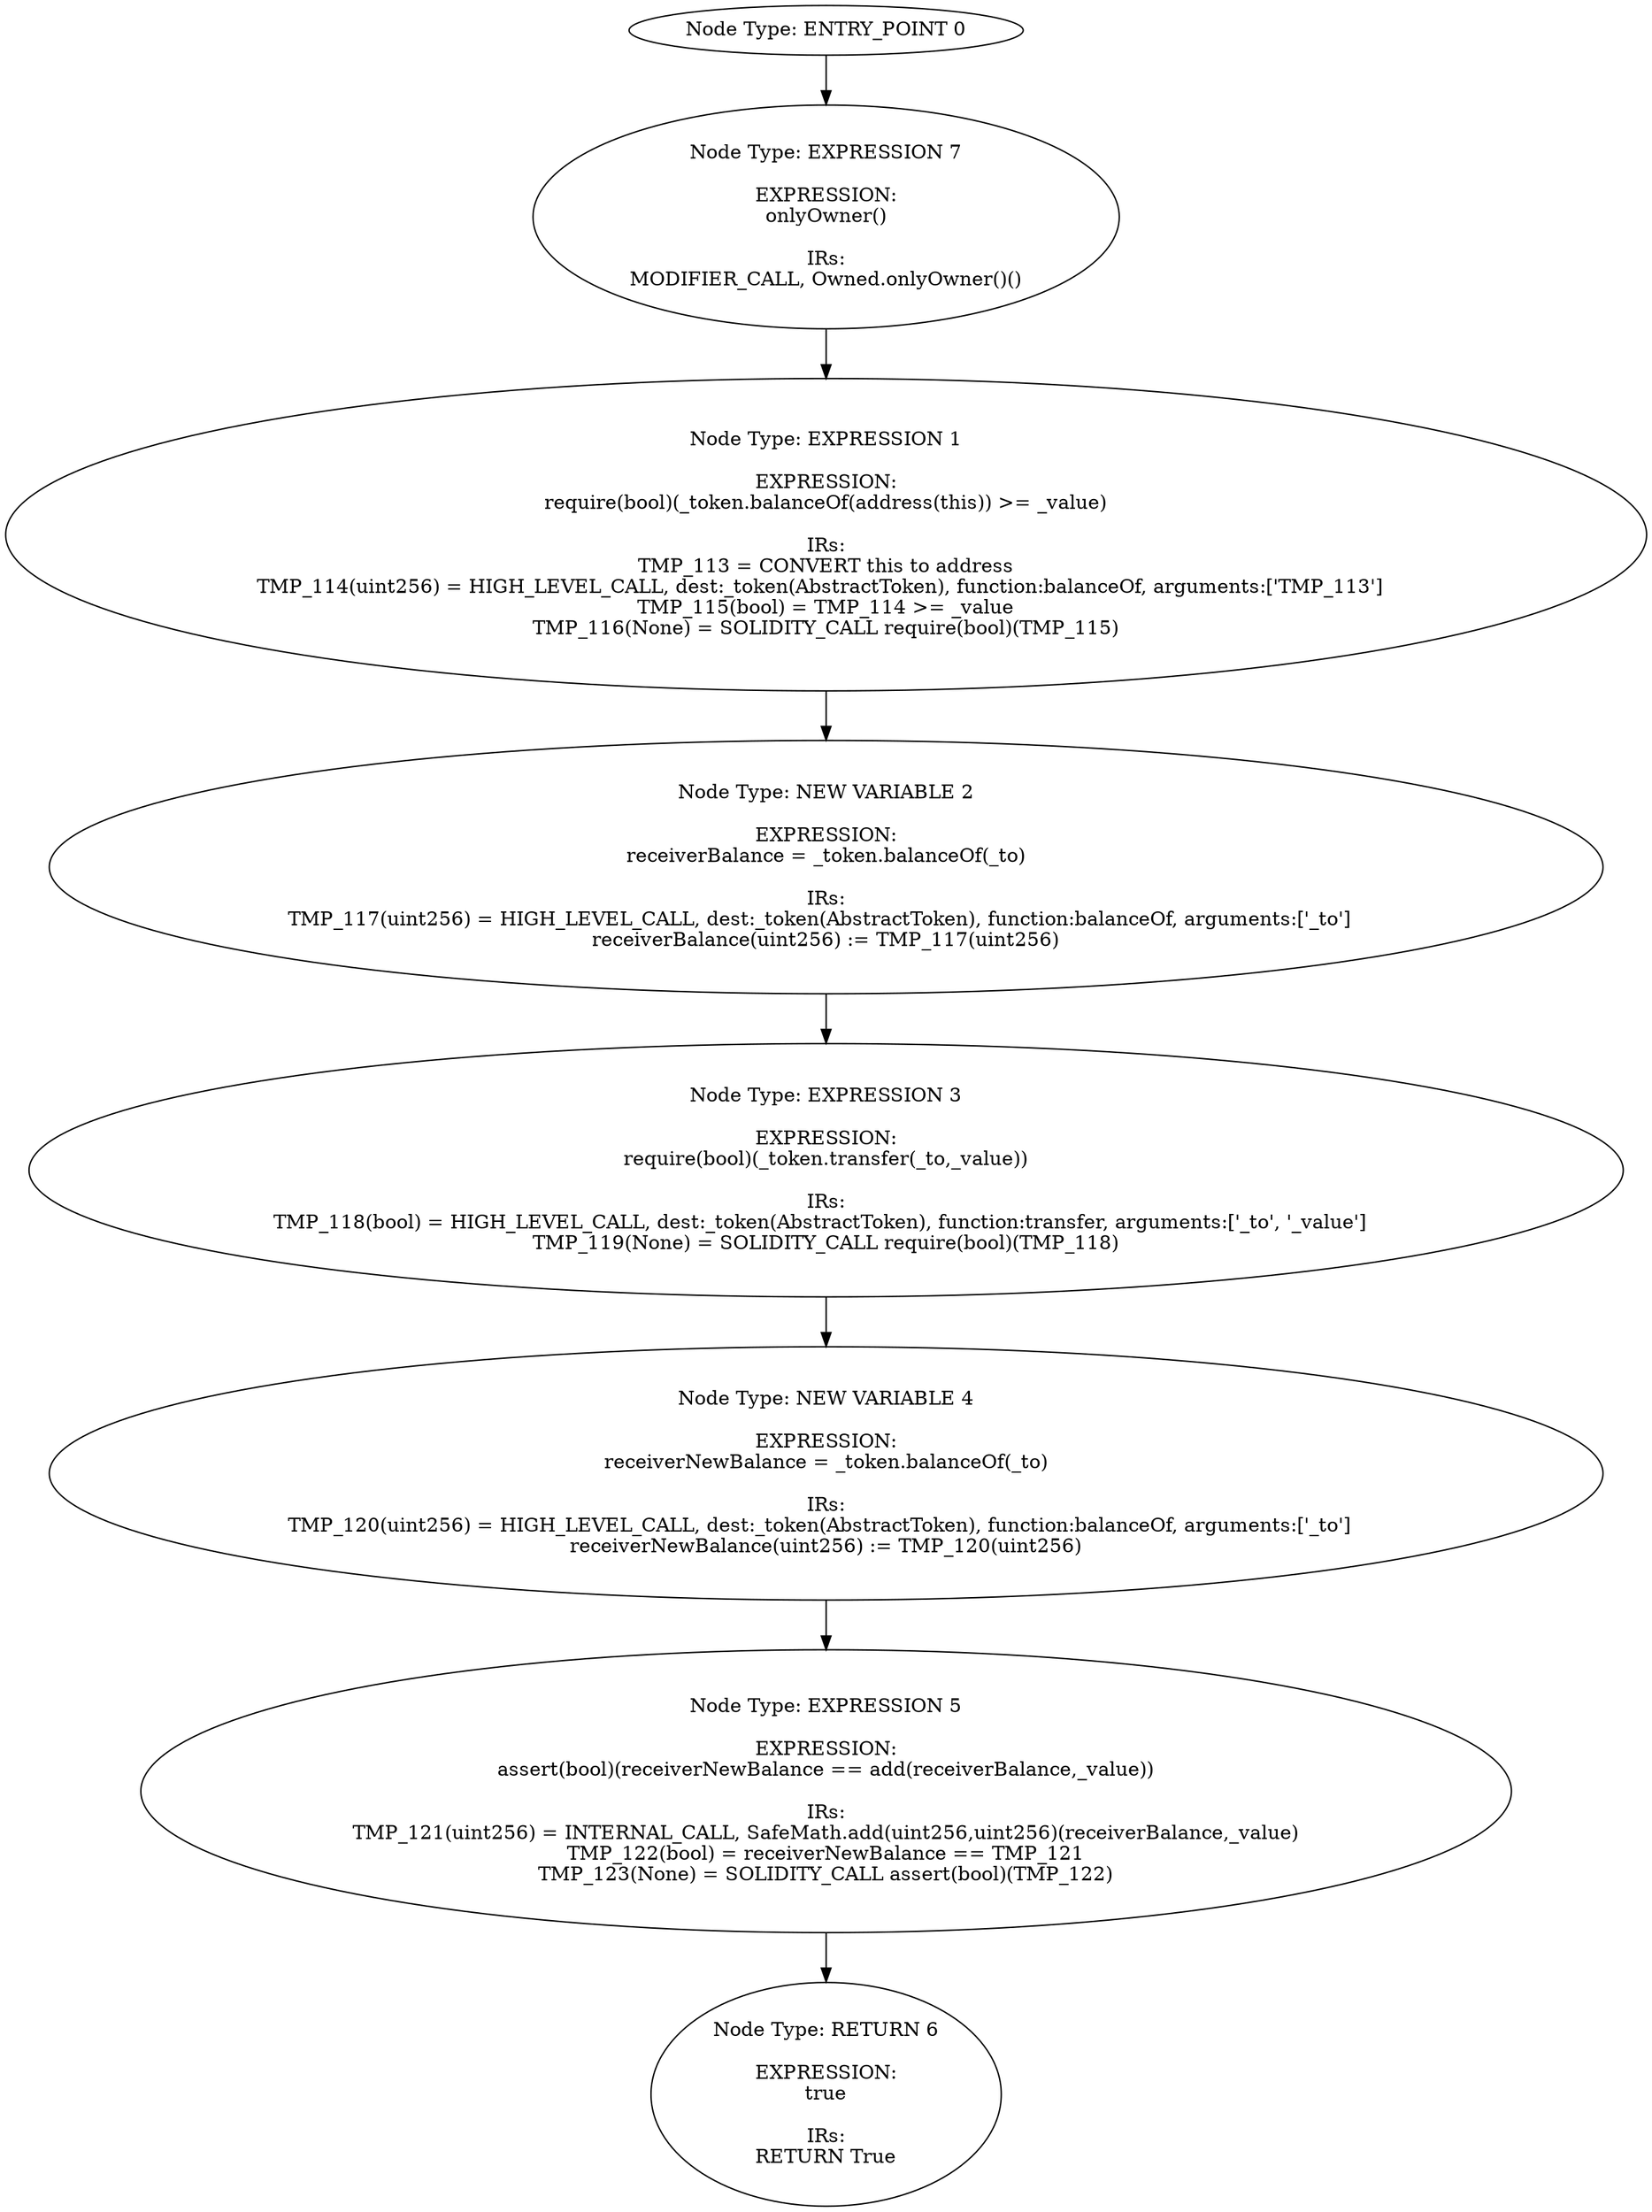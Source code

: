 digraph{
0[label="Node Type: ENTRY_POINT 0
"];
0->7;
1[label="Node Type: EXPRESSION 1

EXPRESSION:
require(bool)(_token.balanceOf(address(this)) >= _value)

IRs:
TMP_113 = CONVERT this to address
TMP_114(uint256) = HIGH_LEVEL_CALL, dest:_token(AbstractToken), function:balanceOf, arguments:['TMP_113']  
TMP_115(bool) = TMP_114 >= _value
TMP_116(None) = SOLIDITY_CALL require(bool)(TMP_115)"];
1->2;
2[label="Node Type: NEW VARIABLE 2

EXPRESSION:
receiverBalance = _token.balanceOf(_to)

IRs:
TMP_117(uint256) = HIGH_LEVEL_CALL, dest:_token(AbstractToken), function:balanceOf, arguments:['_to']  
receiverBalance(uint256) := TMP_117(uint256)"];
2->3;
3[label="Node Type: EXPRESSION 3

EXPRESSION:
require(bool)(_token.transfer(_to,_value))

IRs:
TMP_118(bool) = HIGH_LEVEL_CALL, dest:_token(AbstractToken), function:transfer, arguments:['_to', '_value']  
TMP_119(None) = SOLIDITY_CALL require(bool)(TMP_118)"];
3->4;
4[label="Node Type: NEW VARIABLE 4

EXPRESSION:
receiverNewBalance = _token.balanceOf(_to)

IRs:
TMP_120(uint256) = HIGH_LEVEL_CALL, dest:_token(AbstractToken), function:balanceOf, arguments:['_to']  
receiverNewBalance(uint256) := TMP_120(uint256)"];
4->5;
5[label="Node Type: EXPRESSION 5

EXPRESSION:
assert(bool)(receiverNewBalance == add(receiverBalance,_value))

IRs:
TMP_121(uint256) = INTERNAL_CALL, SafeMath.add(uint256,uint256)(receiverBalance,_value)
TMP_122(bool) = receiverNewBalance == TMP_121
TMP_123(None) = SOLIDITY_CALL assert(bool)(TMP_122)"];
5->6;
6[label="Node Type: RETURN 6

EXPRESSION:
true

IRs:
RETURN True"];
7[label="Node Type: EXPRESSION 7

EXPRESSION:
onlyOwner()

IRs:
MODIFIER_CALL, Owned.onlyOwner()()"];
7->1;
}
